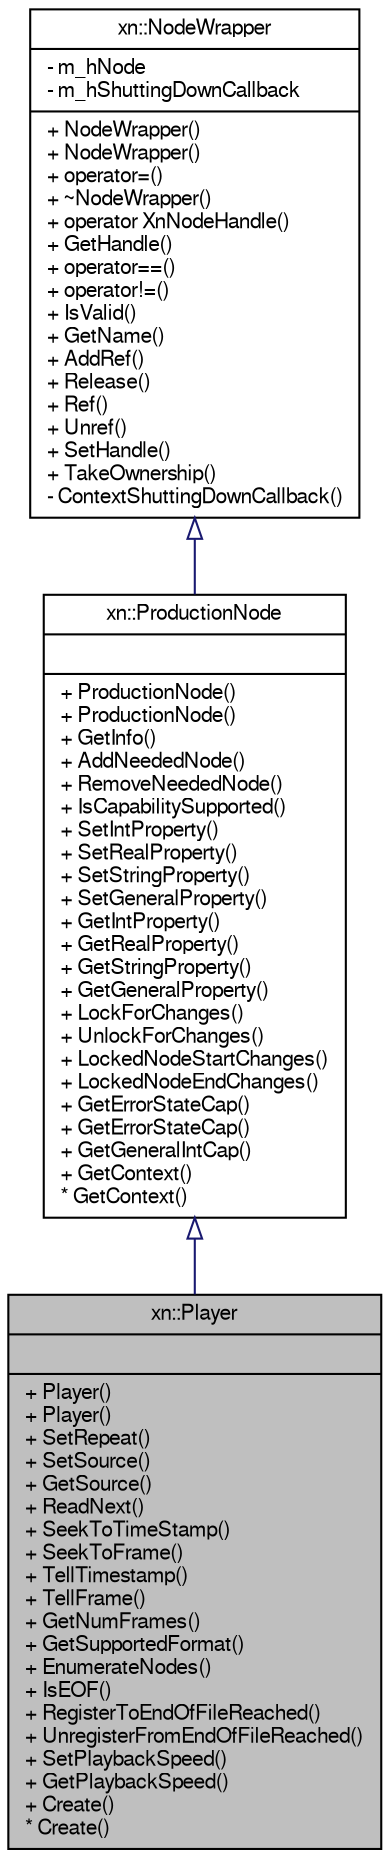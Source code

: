 digraph G
{
  edge [fontname="FreeSans",fontsize="10",labelfontname="FreeSans",labelfontsize="10"];
  node [fontname="FreeSans",fontsize="10",shape=record];
  Node1 [label="{xn::Player\n||+ Player()\l+ Player()\l+ SetRepeat()\l+ SetSource()\l+ GetSource()\l+ ReadNext()\l+ SeekToTimeStamp()\l+ SeekToFrame()\l+ TellTimestamp()\l+ TellFrame()\l+ GetNumFrames()\l+ GetSupportedFormat()\l+ EnumerateNodes()\l+ IsEOF()\l+ RegisterToEndOfFileReached()\l+ UnregisterFromEndOfFileReached()\l+ SetPlaybackSpeed()\l+ GetPlaybackSpeed()\l+ Create()\l* Create()\l}",height=0.2,width=0.4,color="black", fillcolor="grey75", style="filled" fontcolor="black"];
  Node2 -> Node1 [dir=back,color="midnightblue",fontsize="10",style="solid",arrowtail="empty",fontname="FreeSans"];
  Node2 [label="{xn::ProductionNode\n||+ ProductionNode()\l+ ProductionNode()\l+ GetInfo()\l+ AddNeededNode()\l+ RemoveNeededNode()\l+ IsCapabilitySupported()\l+ SetIntProperty()\l+ SetRealProperty()\l+ SetStringProperty()\l+ SetGeneralProperty()\l+ GetIntProperty()\l+ GetRealProperty()\l+ GetStringProperty()\l+ GetGeneralProperty()\l+ LockForChanges()\l+ UnlockForChanges()\l+ LockedNodeStartChanges()\l+ LockedNodeEndChanges()\l+ GetErrorStateCap()\l+ GetErrorStateCap()\l+ GetGeneralIntCap()\l+ GetContext()\l* GetContext()\l}",height=0.2,width=0.4,color="black", fillcolor="white", style="filled",URL="$classxn_1_1_production_node.html"];
  Node3 -> Node2 [dir=back,color="midnightblue",fontsize="10",style="solid",arrowtail="empty",fontname="FreeSans"];
  Node3 [label="{xn::NodeWrapper\n|- m_hNode\l- m_hShuttingDownCallback\l|+ NodeWrapper()\l+ NodeWrapper()\l+ operator=()\l+ ~NodeWrapper()\l+ operator XnNodeHandle()\l+ GetHandle()\l+ operator==()\l+ operator!=()\l+ IsValid()\l+ GetName()\l+ AddRef()\l+ Release()\l+ Ref()\l+ Unref()\l+ SetHandle()\l+ TakeOwnership()\l- ContextShuttingDownCallback()\l}",height=0.2,width=0.4,color="black", fillcolor="white", style="filled",URL="$classxn_1_1_node_wrapper.html"];
}
